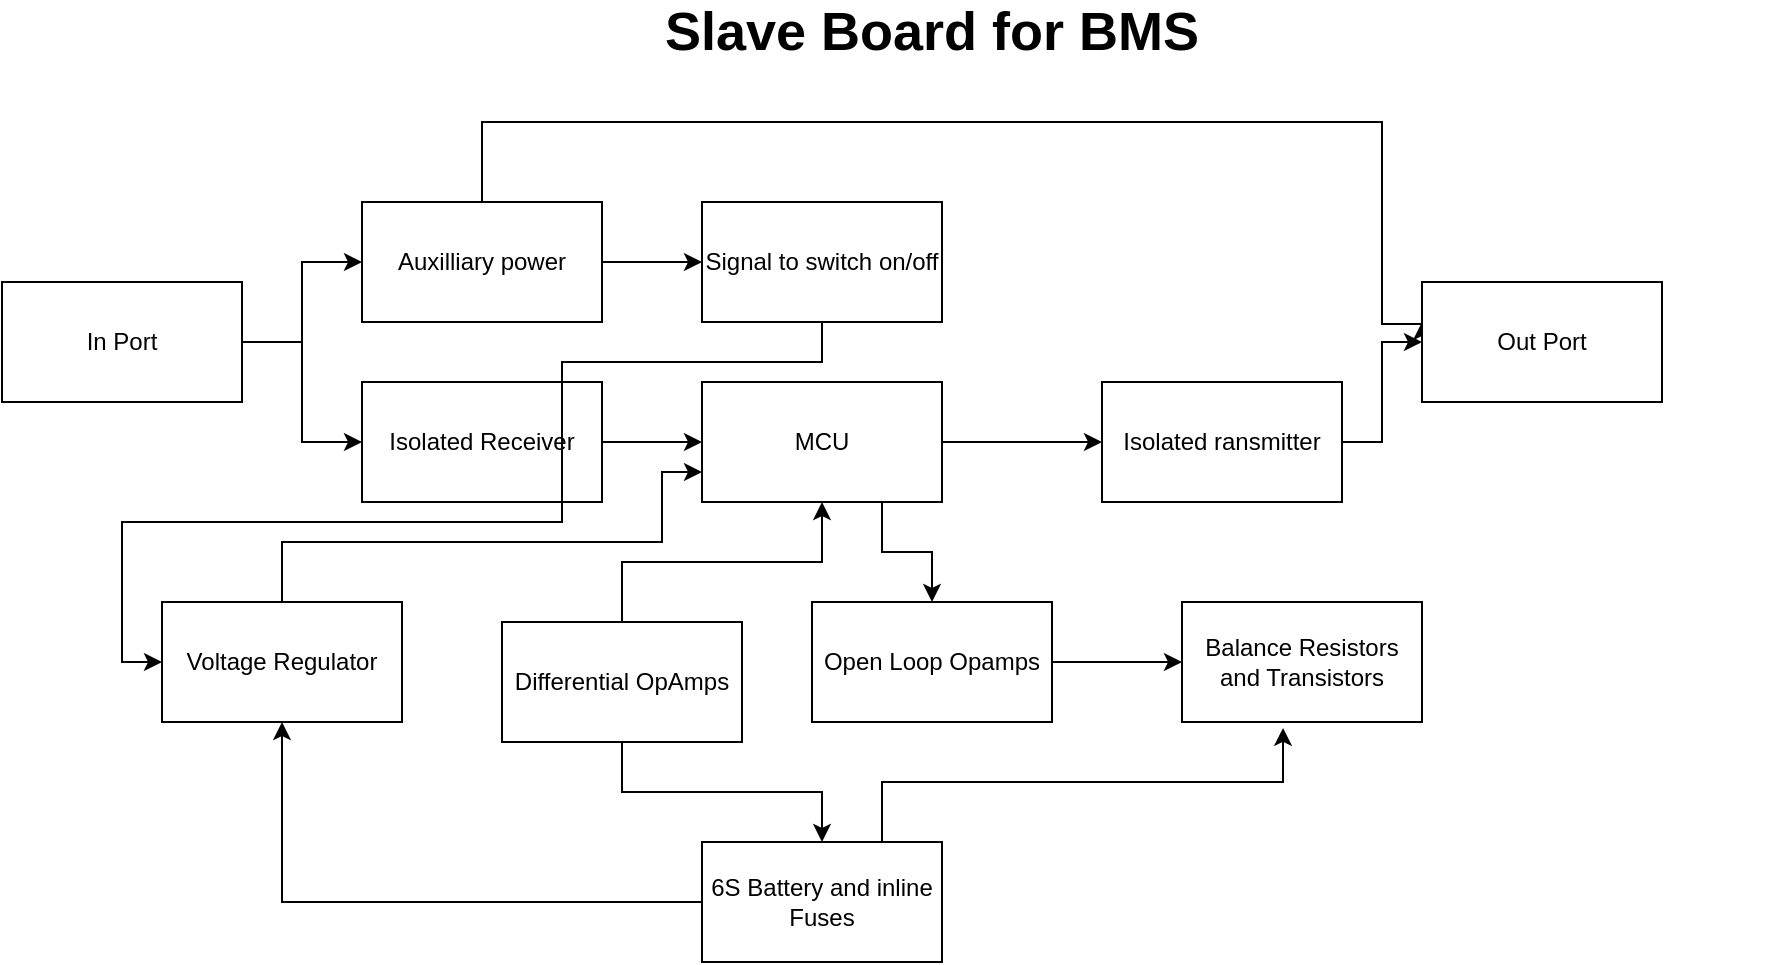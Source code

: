 <mxfile version="24.0.4" type="device">
  <diagram name="Page-1" id="a0lfwsUJ961khdICnRcy">
    <mxGraphModel dx="1254" dy="1787" grid="1" gridSize="10" guides="1" tooltips="1" connect="1" arrows="1" fold="1" page="1" pageScale="1" pageWidth="850" pageHeight="1100" math="0" shadow="0">
      <root>
        <mxCell id="0" />
        <mxCell id="1" parent="0" />
        <mxCell id="oOcfiin4sPg_zZ4bHmm8-23" value="" style="edgeStyle=orthogonalEdgeStyle;rounded=0;orthogonalLoop=1;jettySize=auto;html=1;" parent="1" source="oOcfiin4sPg_zZ4bHmm8-1" target="oOcfiin4sPg_zZ4bHmm8-22" edge="1">
          <mxGeometry relative="1" as="geometry" />
        </mxCell>
        <mxCell id="oOcfiin4sPg_zZ4bHmm8-1" value="Differential OpAmps" style="rounded=0;whiteSpace=wrap;html=1;" parent="1" vertex="1">
          <mxGeometry x="260" y="310" width="120" height="60" as="geometry" />
        </mxCell>
        <mxCell id="oOcfiin4sPg_zZ4bHmm8-2" value="" style="endArrow=classic;html=1;rounded=0;exitX=0.5;exitY=0;exitDx=0;exitDy=0;" parent="1" source="oOcfiin4sPg_zZ4bHmm8-1" edge="1">
          <mxGeometry width="50" height="50" relative="1" as="geometry">
            <mxPoint x="400" y="330" as="sourcePoint" />
            <mxPoint x="420" y="250" as="targetPoint" />
            <Array as="points">
              <mxPoint x="320" y="280" />
              <mxPoint x="420" y="280" />
            </Array>
          </mxGeometry>
        </mxCell>
        <mxCell id="oOcfiin4sPg_zZ4bHmm8-8" value="" style="edgeStyle=orthogonalEdgeStyle;rounded=0;orthogonalLoop=1;jettySize=auto;html=1;" parent="1" source="oOcfiin4sPg_zZ4bHmm8-4" target="oOcfiin4sPg_zZ4bHmm8-7" edge="1">
          <mxGeometry relative="1" as="geometry" />
        </mxCell>
        <mxCell id="fTnRO9c4Yky7JWXHrOI5-1" style="edgeStyle=orthogonalEdgeStyle;rounded=0;orthogonalLoop=1;jettySize=auto;html=1;exitX=0.75;exitY=1;exitDx=0;exitDy=0;" edge="1" parent="1" source="oOcfiin4sPg_zZ4bHmm8-4" target="fTnRO9c4Yky7JWXHrOI5-2">
          <mxGeometry relative="1" as="geometry">
            <mxPoint x="460" y="310" as="targetPoint" />
          </mxGeometry>
        </mxCell>
        <mxCell id="oOcfiin4sPg_zZ4bHmm8-4" value="MCU" style="rounded=0;whiteSpace=wrap;html=1;" parent="1" vertex="1">
          <mxGeometry x="360" y="190" width="120" height="60" as="geometry" />
        </mxCell>
        <mxCell id="oOcfiin4sPg_zZ4bHmm8-20" style="edgeStyle=orthogonalEdgeStyle;rounded=0;orthogonalLoop=1;jettySize=auto;html=1;" parent="1" source="oOcfiin4sPg_zZ4bHmm8-7" target="oOcfiin4sPg_zZ4bHmm8-19" edge="1">
          <mxGeometry relative="1" as="geometry" />
        </mxCell>
        <mxCell id="oOcfiin4sPg_zZ4bHmm8-7" value="Isolated ransmitter" style="rounded=0;whiteSpace=wrap;html=1;" parent="1" vertex="1">
          <mxGeometry x="560" y="190" width="120" height="60" as="geometry" />
        </mxCell>
        <mxCell id="oOcfiin4sPg_zZ4bHmm8-10" value="" style="edgeStyle=orthogonalEdgeStyle;rounded=0;orthogonalLoop=1;jettySize=auto;html=1;" parent="1" source="oOcfiin4sPg_zZ4bHmm8-9" target="oOcfiin4sPg_zZ4bHmm8-4" edge="1">
          <mxGeometry relative="1" as="geometry" />
        </mxCell>
        <mxCell id="oOcfiin4sPg_zZ4bHmm8-9" value="Isolated Receiver" style="rounded=0;whiteSpace=wrap;html=1;" parent="1" vertex="1">
          <mxGeometry x="190" y="190" width="120" height="60" as="geometry" />
        </mxCell>
        <mxCell id="oOcfiin4sPg_zZ4bHmm8-15" value="" style="edgeStyle=orthogonalEdgeStyle;rounded=0;orthogonalLoop=1;jettySize=auto;html=1;" parent="1" source="oOcfiin4sPg_zZ4bHmm8-11" target="oOcfiin4sPg_zZ4bHmm8-12" edge="1">
          <mxGeometry relative="1" as="geometry" />
        </mxCell>
        <mxCell id="oOcfiin4sPg_zZ4bHmm8-21" style="edgeStyle=orthogonalEdgeStyle;rounded=0;orthogonalLoop=1;jettySize=auto;html=1;" parent="1" source="oOcfiin4sPg_zZ4bHmm8-11" edge="1">
          <mxGeometry relative="1" as="geometry">
            <mxPoint x="720" y="160" as="targetPoint" />
            <Array as="points">
              <mxPoint x="250" y="60" />
              <mxPoint x="700" y="60" />
              <mxPoint x="700" y="161" />
            </Array>
          </mxGeometry>
        </mxCell>
        <mxCell id="oOcfiin4sPg_zZ4bHmm8-11" value="Auxilliary power" style="rounded=0;whiteSpace=wrap;html=1;" parent="1" vertex="1">
          <mxGeometry x="190" y="100" width="120" height="60" as="geometry" />
        </mxCell>
        <mxCell id="fTnRO9c4Yky7JWXHrOI5-7" style="edgeStyle=orthogonalEdgeStyle;rounded=0;orthogonalLoop=1;jettySize=auto;html=1;exitX=0.5;exitY=1;exitDx=0;exitDy=0;entryX=0;entryY=0.5;entryDx=0;entryDy=0;" edge="1" parent="1" source="oOcfiin4sPg_zZ4bHmm8-12" target="fTnRO9c4Yky7JWXHrOI5-6">
          <mxGeometry relative="1" as="geometry">
            <Array as="points">
              <mxPoint x="420" y="180" />
              <mxPoint x="290" y="180" />
              <mxPoint x="290" y="260" />
              <mxPoint x="70" y="260" />
              <mxPoint x="70" y="330" />
            </Array>
          </mxGeometry>
        </mxCell>
        <mxCell id="oOcfiin4sPg_zZ4bHmm8-12" value="Signal to switch on/off" style="rounded=0;whiteSpace=wrap;html=1;" parent="1" vertex="1">
          <mxGeometry x="360" y="100" width="120" height="60" as="geometry" />
        </mxCell>
        <mxCell id="oOcfiin4sPg_zZ4bHmm8-17" style="edgeStyle=orthogonalEdgeStyle;rounded=0;orthogonalLoop=1;jettySize=auto;html=1;entryX=0;entryY=0.5;entryDx=0;entryDy=0;" parent="1" source="oOcfiin4sPg_zZ4bHmm8-16" target="oOcfiin4sPg_zZ4bHmm8-11" edge="1">
          <mxGeometry relative="1" as="geometry" />
        </mxCell>
        <mxCell id="oOcfiin4sPg_zZ4bHmm8-18" style="edgeStyle=orthogonalEdgeStyle;rounded=0;orthogonalLoop=1;jettySize=auto;html=1;entryX=0;entryY=0.5;entryDx=0;entryDy=0;" parent="1" source="oOcfiin4sPg_zZ4bHmm8-16" target="oOcfiin4sPg_zZ4bHmm8-9" edge="1">
          <mxGeometry relative="1" as="geometry" />
        </mxCell>
        <mxCell id="oOcfiin4sPg_zZ4bHmm8-16" value="In Port" style="rounded=0;whiteSpace=wrap;html=1;" parent="1" vertex="1">
          <mxGeometry x="10" y="140" width="120" height="60" as="geometry" />
        </mxCell>
        <mxCell id="oOcfiin4sPg_zZ4bHmm8-19" value="Out Port" style="rounded=0;whiteSpace=wrap;html=1;" parent="1" vertex="1">
          <mxGeometry x="720" y="140" width="120" height="60" as="geometry" />
        </mxCell>
        <mxCell id="fTnRO9c4Yky7JWXHrOI5-4" style="edgeStyle=orthogonalEdgeStyle;rounded=0;orthogonalLoop=1;jettySize=auto;html=1;exitX=0.75;exitY=0;exitDx=0;exitDy=0;entryX=0.421;entryY=1.049;entryDx=0;entryDy=0;entryPerimeter=0;" edge="1" parent="1" source="oOcfiin4sPg_zZ4bHmm8-22" target="6oF9Hygg5boFpSMaoJI7-1">
          <mxGeometry relative="1" as="geometry">
            <Array as="points">
              <mxPoint x="450" y="390" />
              <mxPoint x="651" y="390" />
            </Array>
          </mxGeometry>
        </mxCell>
        <mxCell id="fTnRO9c4Yky7JWXHrOI5-5" style="edgeStyle=orthogonalEdgeStyle;rounded=0;orthogonalLoop=1;jettySize=auto;html=1;" edge="1" parent="1" source="oOcfiin4sPg_zZ4bHmm8-22" target="fTnRO9c4Yky7JWXHrOI5-6">
          <mxGeometry relative="1" as="geometry">
            <mxPoint x="160" y="360" as="targetPoint" />
          </mxGeometry>
        </mxCell>
        <mxCell id="oOcfiin4sPg_zZ4bHmm8-22" value="6S Battery and inline Fuses" style="rounded=0;whiteSpace=wrap;html=1;" parent="1" vertex="1">
          <mxGeometry x="360" y="420" width="120" height="60" as="geometry" />
        </mxCell>
        <mxCell id="oOcfiin4sPg_zZ4bHmm8-24" value="&lt;b&gt;&lt;font style=&quot;font-size: 27px;&quot;&gt;Slave Board for BMS&lt;/font&gt;&lt;/b&gt;" style="text;html=1;strokeColor=none;fillColor=none;align=center;verticalAlign=middle;whiteSpace=wrap;rounded=0;" parent="1" vertex="1">
          <mxGeometry x="50" width="850" height="30" as="geometry" />
        </mxCell>
        <mxCell id="6oF9Hygg5boFpSMaoJI7-1" value="Balance Resistors and Transistors" style="rounded=0;whiteSpace=wrap;html=1;" parent="1" vertex="1">
          <mxGeometry x="600" y="300" width="120" height="60" as="geometry" />
        </mxCell>
        <mxCell id="fTnRO9c4Yky7JWXHrOI5-3" style="edgeStyle=orthogonalEdgeStyle;rounded=0;orthogonalLoop=1;jettySize=auto;html=1;exitX=1;exitY=0.5;exitDx=0;exitDy=0;entryX=0;entryY=0.5;entryDx=0;entryDy=0;" edge="1" parent="1" source="fTnRO9c4Yky7JWXHrOI5-2" target="6oF9Hygg5boFpSMaoJI7-1">
          <mxGeometry relative="1" as="geometry" />
        </mxCell>
        <mxCell id="fTnRO9c4Yky7JWXHrOI5-2" value="Open Loop Opamps" style="rounded=0;whiteSpace=wrap;html=1;" vertex="1" parent="1">
          <mxGeometry x="415" y="300" width="120" height="60" as="geometry" />
        </mxCell>
        <mxCell id="fTnRO9c4Yky7JWXHrOI5-8" style="edgeStyle=orthogonalEdgeStyle;rounded=0;orthogonalLoop=1;jettySize=auto;html=1;exitX=0.5;exitY=0;exitDx=0;exitDy=0;entryX=0;entryY=0.75;entryDx=0;entryDy=0;" edge="1" parent="1" source="fTnRO9c4Yky7JWXHrOI5-6" target="oOcfiin4sPg_zZ4bHmm8-4">
          <mxGeometry relative="1" as="geometry">
            <Array as="points">
              <mxPoint x="150" y="270" />
              <mxPoint x="340" y="270" />
              <mxPoint x="340" y="235" />
            </Array>
          </mxGeometry>
        </mxCell>
        <mxCell id="fTnRO9c4Yky7JWXHrOI5-6" value="Voltage Regulator" style="rounded=0;whiteSpace=wrap;html=1;" vertex="1" parent="1">
          <mxGeometry x="90" y="300" width="120" height="60" as="geometry" />
        </mxCell>
      </root>
    </mxGraphModel>
  </diagram>
</mxfile>
